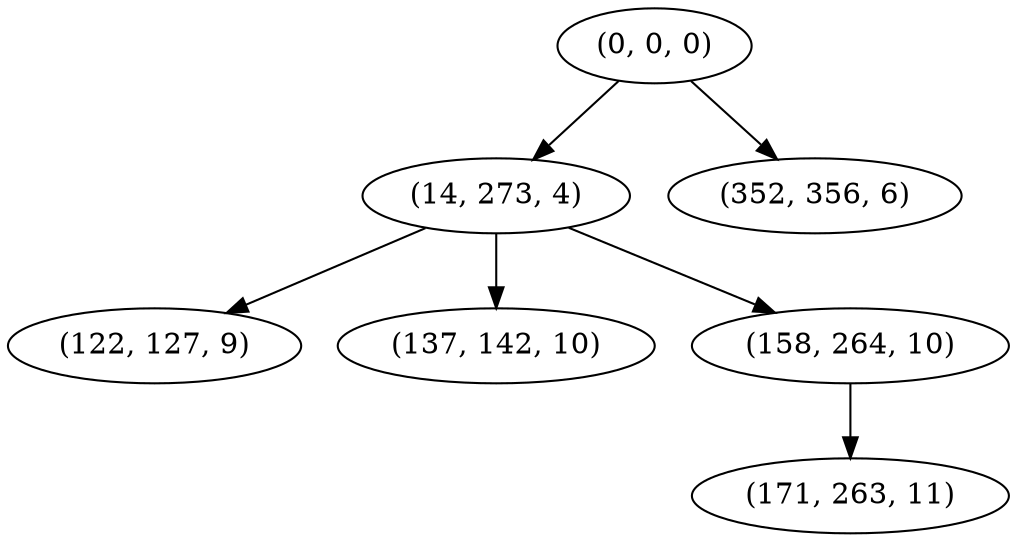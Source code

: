 digraph tree {
    "(0, 0, 0)";
    "(14, 273, 4)";
    "(122, 127, 9)";
    "(137, 142, 10)";
    "(158, 264, 10)";
    "(171, 263, 11)";
    "(352, 356, 6)";
    "(0, 0, 0)" -> "(14, 273, 4)";
    "(0, 0, 0)" -> "(352, 356, 6)";
    "(14, 273, 4)" -> "(122, 127, 9)";
    "(14, 273, 4)" -> "(137, 142, 10)";
    "(14, 273, 4)" -> "(158, 264, 10)";
    "(158, 264, 10)" -> "(171, 263, 11)";
}
